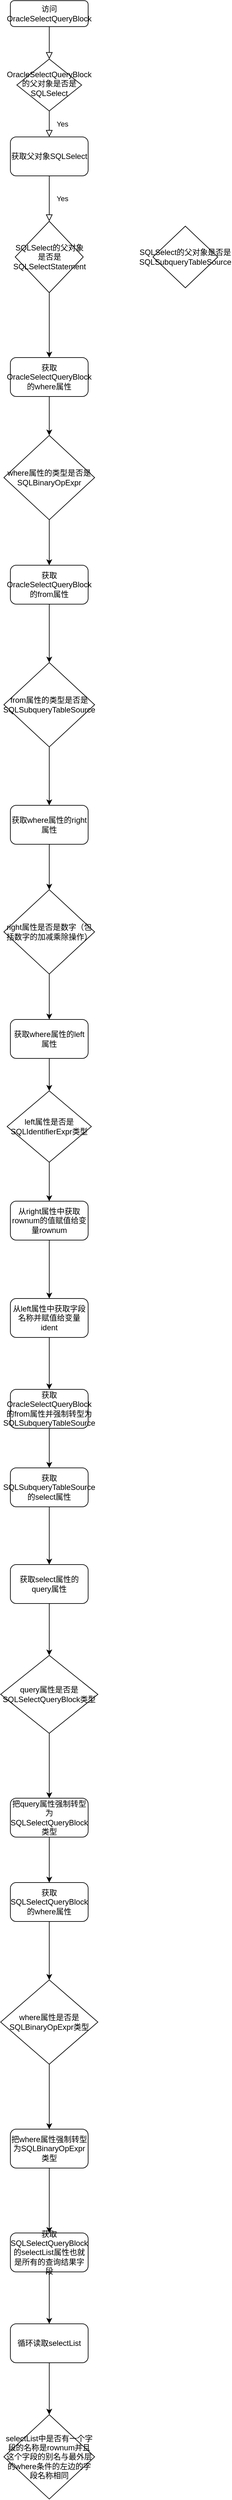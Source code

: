 <mxfile version="21.6.5" type="github">
  <diagram id="C5RBs43oDa-KdzZeNtuy" name="Page-1">
    <mxGraphModel dx="880" dy="484" grid="1" gridSize="10" guides="1" tooltips="1" connect="1" arrows="1" fold="1" page="1" pageScale="1" pageWidth="3300" pageHeight="4681" math="0" shadow="0">
      <root>
        <mxCell id="WIyWlLk6GJQsqaUBKTNV-0" />
        <mxCell id="WIyWlLk6GJQsqaUBKTNV-1" parent="WIyWlLk6GJQsqaUBKTNV-0" />
        <mxCell id="WIyWlLk6GJQsqaUBKTNV-2" value="" style="rounded=0;html=1;jettySize=auto;orthogonalLoop=1;fontSize=11;endArrow=block;endFill=0;endSize=8;strokeWidth=1;shadow=0;labelBackgroundColor=none;edgeStyle=orthogonalEdgeStyle;" parent="WIyWlLk6GJQsqaUBKTNV-1" source="WIyWlLk6GJQsqaUBKTNV-3" target="WIyWlLk6GJQsqaUBKTNV-6" edge="1">
          <mxGeometry relative="1" as="geometry" />
        </mxCell>
        <mxCell id="WIyWlLk6GJQsqaUBKTNV-3" value="访问OracleSelectQueryBlock" style="rounded=1;whiteSpace=wrap;html=1;fontSize=12;glass=0;strokeWidth=1;shadow=0;" parent="WIyWlLk6GJQsqaUBKTNV-1" vertex="1">
          <mxGeometry x="160" y="80" width="120" height="40" as="geometry" />
        </mxCell>
        <mxCell id="WIyWlLk6GJQsqaUBKTNV-4" value="Yes" style="rounded=0;html=1;jettySize=auto;orthogonalLoop=1;fontSize=11;endArrow=block;endFill=0;endSize=8;strokeWidth=1;shadow=0;labelBackgroundColor=none;edgeStyle=orthogonalEdgeStyle;" parent="WIyWlLk6GJQsqaUBKTNV-1" source="WIyWlLk6GJQsqaUBKTNV-6" edge="1">
          <mxGeometry y="20" relative="1" as="geometry">
            <mxPoint as="offset" />
            <mxPoint x="220" y="290" as="targetPoint" />
          </mxGeometry>
        </mxCell>
        <mxCell id="WIyWlLk6GJQsqaUBKTNV-6" value="OracleSelectQueryBlock的父对象是否是SQLSelect" style="rhombus;whiteSpace=wrap;html=1;shadow=0;fontFamily=Helvetica;fontSize=12;align=center;strokeWidth=1;spacing=6;spacingTop=-4;" parent="WIyWlLk6GJQsqaUBKTNV-1" vertex="1">
          <mxGeometry x="170" y="170" width="100" height="80" as="geometry" />
        </mxCell>
        <mxCell id="KmMgNe_ebJJ4FjFBBe-A-0" value="获取父对象SQLSelect" style="rounded=1;whiteSpace=wrap;html=1;" parent="WIyWlLk6GJQsqaUBKTNV-1" vertex="1">
          <mxGeometry x="160" y="290" width="120" height="60" as="geometry" />
        </mxCell>
        <mxCell id="KmMgNe_ebJJ4FjFBBe-A-17" style="edgeStyle=orthogonalEdgeStyle;rounded=0;orthogonalLoop=1;jettySize=auto;html=1;exitX=0.5;exitY=1;exitDx=0;exitDy=0;entryX=0.5;entryY=0;entryDx=0;entryDy=0;" parent="WIyWlLk6GJQsqaUBKTNV-1" source="KmMgNe_ebJJ4FjFBBe-A-1" target="KmMgNe_ebJJ4FjFBBe-A-3" edge="1">
          <mxGeometry relative="1" as="geometry" />
        </mxCell>
        <mxCell id="KmMgNe_ebJJ4FjFBBe-A-1" value="SQLSelect的父对象是否是SQLSelectStatement" style="rhombus;whiteSpace=wrap;html=1;" parent="WIyWlLk6GJQsqaUBKTNV-1" vertex="1">
          <mxGeometry x="167.5" y="420" width="105" height="110" as="geometry" />
        </mxCell>
        <mxCell id="KmMgNe_ebJJ4FjFBBe-A-2" value="SQLSelect的父对象是否是SQLSubqueryTableSource" style="rhombus;whiteSpace=wrap;html=1;" parent="WIyWlLk6GJQsqaUBKTNV-1" vertex="1">
          <mxGeometry x="380" y="427.5" width="100" height="95" as="geometry" />
        </mxCell>
        <mxCell id="KmMgNe_ebJJ4FjFBBe-A-18" style="edgeStyle=orthogonalEdgeStyle;rounded=0;orthogonalLoop=1;jettySize=auto;html=1;exitX=0.5;exitY=1;exitDx=0;exitDy=0;entryX=0.5;entryY=0;entryDx=0;entryDy=0;" parent="WIyWlLk6GJQsqaUBKTNV-1" source="KmMgNe_ebJJ4FjFBBe-A-3" target="KmMgNe_ebJJ4FjFBBe-A-5" edge="1">
          <mxGeometry relative="1" as="geometry" />
        </mxCell>
        <mxCell id="KmMgNe_ebJJ4FjFBBe-A-3" value="获取OracleSelectQueryBlock的where属性" style="rounded=1;whiteSpace=wrap;html=1;" parent="WIyWlLk6GJQsqaUBKTNV-1" vertex="1">
          <mxGeometry x="160" y="630" width="120" height="60" as="geometry" />
        </mxCell>
        <mxCell id="KmMgNe_ebJJ4FjFBBe-A-19" style="edgeStyle=orthogonalEdgeStyle;rounded=0;orthogonalLoop=1;jettySize=auto;html=1;exitX=0.5;exitY=1;exitDx=0;exitDy=0;entryX=0.5;entryY=0;entryDx=0;entryDy=0;" parent="WIyWlLk6GJQsqaUBKTNV-1" source="KmMgNe_ebJJ4FjFBBe-A-5" target="KmMgNe_ebJJ4FjFBBe-A-6" edge="1">
          <mxGeometry relative="1" as="geometry" />
        </mxCell>
        <mxCell id="KmMgNe_ebJJ4FjFBBe-A-5" value="where属性的类型是否是SQLBinaryOpExpr" style="rhombus;whiteSpace=wrap;html=1;" parent="WIyWlLk6GJQsqaUBKTNV-1" vertex="1">
          <mxGeometry x="150" y="750" width="140" height="130" as="geometry" />
        </mxCell>
        <mxCell id="KmMgNe_ebJJ4FjFBBe-A-20" style="edgeStyle=orthogonalEdgeStyle;rounded=0;orthogonalLoop=1;jettySize=auto;html=1;exitX=0.5;exitY=1;exitDx=0;exitDy=0;entryX=0.5;entryY=0;entryDx=0;entryDy=0;" parent="WIyWlLk6GJQsqaUBKTNV-1" source="KmMgNe_ebJJ4FjFBBe-A-6" target="KmMgNe_ebJJ4FjFBBe-A-7" edge="1">
          <mxGeometry relative="1" as="geometry" />
        </mxCell>
        <mxCell id="KmMgNe_ebJJ4FjFBBe-A-6" value="获取OracleSelectQueryBlock的from属性" style="rounded=1;whiteSpace=wrap;html=1;" parent="WIyWlLk6GJQsqaUBKTNV-1" vertex="1">
          <mxGeometry x="160" y="950" width="120" height="60" as="geometry" />
        </mxCell>
        <mxCell id="KmMgNe_ebJJ4FjFBBe-A-21" style="edgeStyle=orthogonalEdgeStyle;rounded=0;orthogonalLoop=1;jettySize=auto;html=1;exitX=0.5;exitY=1;exitDx=0;exitDy=0;entryX=0.5;entryY=0;entryDx=0;entryDy=0;" parent="WIyWlLk6GJQsqaUBKTNV-1" source="KmMgNe_ebJJ4FjFBBe-A-7" target="KmMgNe_ebJJ4FjFBBe-A-8" edge="1">
          <mxGeometry relative="1" as="geometry" />
        </mxCell>
        <mxCell id="KmMgNe_ebJJ4FjFBBe-A-7" value="from属性的类型是否是SQLSubqueryTableSource" style="rhombus;whiteSpace=wrap;html=1;" parent="WIyWlLk6GJQsqaUBKTNV-1" vertex="1">
          <mxGeometry x="150" y="1100" width="140" height="130" as="geometry" />
        </mxCell>
        <mxCell id="KmMgNe_ebJJ4FjFBBe-A-22" style="edgeStyle=orthogonalEdgeStyle;rounded=0;orthogonalLoop=1;jettySize=auto;html=1;" parent="WIyWlLk6GJQsqaUBKTNV-1" source="KmMgNe_ebJJ4FjFBBe-A-8" target="KmMgNe_ebJJ4FjFBBe-A-9" edge="1">
          <mxGeometry relative="1" as="geometry" />
        </mxCell>
        <mxCell id="KmMgNe_ebJJ4FjFBBe-A-8" value="获取where属性的right属性" style="rounded=1;whiteSpace=wrap;html=1;" parent="WIyWlLk6GJQsqaUBKTNV-1" vertex="1">
          <mxGeometry x="160" y="1320" width="120" height="60" as="geometry" />
        </mxCell>
        <mxCell id="KmMgNe_ebJJ4FjFBBe-A-23" style="edgeStyle=orthogonalEdgeStyle;rounded=0;orthogonalLoop=1;jettySize=auto;html=1;entryX=0.5;entryY=0;entryDx=0;entryDy=0;" parent="WIyWlLk6GJQsqaUBKTNV-1" source="KmMgNe_ebJJ4FjFBBe-A-9" target="KmMgNe_ebJJ4FjFBBe-A-10" edge="1">
          <mxGeometry relative="1" as="geometry" />
        </mxCell>
        <mxCell id="KmMgNe_ebJJ4FjFBBe-A-9" value="right属性是否是数字（包括数字的加减乘除操作）" style="rhombus;whiteSpace=wrap;html=1;" parent="WIyWlLk6GJQsqaUBKTNV-1" vertex="1">
          <mxGeometry x="150" y="1450" width="140" height="130" as="geometry" />
        </mxCell>
        <mxCell id="KmMgNe_ebJJ4FjFBBe-A-24" style="edgeStyle=orthogonalEdgeStyle;rounded=0;orthogonalLoop=1;jettySize=auto;html=1;entryX=0.5;entryY=0;entryDx=0;entryDy=0;" parent="WIyWlLk6GJQsqaUBKTNV-1" source="KmMgNe_ebJJ4FjFBBe-A-10" target="KmMgNe_ebJJ4FjFBBe-A-11" edge="1">
          <mxGeometry relative="1" as="geometry" />
        </mxCell>
        <mxCell id="KmMgNe_ebJJ4FjFBBe-A-10" value="获取where属性的left属性" style="rounded=1;whiteSpace=wrap;html=1;" parent="WIyWlLk6GJQsqaUBKTNV-1" vertex="1">
          <mxGeometry x="160" y="1650" width="120" height="60" as="geometry" />
        </mxCell>
        <mxCell id="KmMgNe_ebJJ4FjFBBe-A-25" style="edgeStyle=orthogonalEdgeStyle;rounded=0;orthogonalLoop=1;jettySize=auto;html=1;entryX=0.5;entryY=0;entryDx=0;entryDy=0;" parent="WIyWlLk6GJQsqaUBKTNV-1" source="KmMgNe_ebJJ4FjFBBe-A-11" target="KmMgNe_ebJJ4FjFBBe-A-12" edge="1">
          <mxGeometry relative="1" as="geometry" />
        </mxCell>
        <mxCell id="KmMgNe_ebJJ4FjFBBe-A-11" value="left属性是否是SQLIdentifierExpr类型" style="rhombus;whiteSpace=wrap;html=1;" parent="WIyWlLk6GJQsqaUBKTNV-1" vertex="1">
          <mxGeometry x="155" y="1760" width="130" height="110" as="geometry" />
        </mxCell>
        <mxCell id="KmMgNe_ebJJ4FjFBBe-A-26" style="edgeStyle=orthogonalEdgeStyle;rounded=0;orthogonalLoop=1;jettySize=auto;html=1;entryX=0.5;entryY=0;entryDx=0;entryDy=0;" parent="WIyWlLk6GJQsqaUBKTNV-1" source="KmMgNe_ebJJ4FjFBBe-A-12" target="KmMgNe_ebJJ4FjFBBe-A-13" edge="1">
          <mxGeometry relative="1" as="geometry" />
        </mxCell>
        <mxCell id="KmMgNe_ebJJ4FjFBBe-A-12" value="从right属性中获取rownum的值赋值给变量rownum" style="rounded=1;whiteSpace=wrap;html=1;" parent="WIyWlLk6GJQsqaUBKTNV-1" vertex="1">
          <mxGeometry x="160" y="1930" width="120" height="60" as="geometry" />
        </mxCell>
        <mxCell id="KmMgNe_ebJJ4FjFBBe-A-27" style="edgeStyle=orthogonalEdgeStyle;rounded=0;orthogonalLoop=1;jettySize=auto;html=1;entryX=0.5;entryY=0;entryDx=0;entryDy=0;" parent="WIyWlLk6GJQsqaUBKTNV-1" source="KmMgNe_ebJJ4FjFBBe-A-13" target="KmMgNe_ebJJ4FjFBBe-A-14" edge="1">
          <mxGeometry relative="1" as="geometry" />
        </mxCell>
        <mxCell id="KmMgNe_ebJJ4FjFBBe-A-13" value="从left属性中获取字段名称并赋值给变量ident" style="rounded=1;whiteSpace=wrap;html=1;" parent="WIyWlLk6GJQsqaUBKTNV-1" vertex="1">
          <mxGeometry x="160" y="2080" width="120" height="60" as="geometry" />
        </mxCell>
        <mxCell id="KmMgNe_ebJJ4FjFBBe-A-28" style="edgeStyle=orthogonalEdgeStyle;rounded=0;orthogonalLoop=1;jettySize=auto;html=1;" parent="WIyWlLk6GJQsqaUBKTNV-1" source="KmMgNe_ebJJ4FjFBBe-A-14" target="KmMgNe_ebJJ4FjFBBe-A-15" edge="1">
          <mxGeometry relative="1" as="geometry" />
        </mxCell>
        <mxCell id="KmMgNe_ebJJ4FjFBBe-A-14" value="获取OracleSelectQueryBlock的from属性并强制转型为SQLSubqueryTableSource" style="rounded=1;whiteSpace=wrap;html=1;" parent="WIyWlLk6GJQsqaUBKTNV-1" vertex="1">
          <mxGeometry x="160" y="2220" width="120" height="60" as="geometry" />
        </mxCell>
        <mxCell id="Y7Y6VnSNE5N8KsUqxarE-0" style="edgeStyle=orthogonalEdgeStyle;rounded=0;orthogonalLoop=1;jettySize=auto;html=1;entryX=0.5;entryY=0;entryDx=0;entryDy=0;" edge="1" parent="WIyWlLk6GJQsqaUBKTNV-1" source="KmMgNe_ebJJ4FjFBBe-A-15" target="KmMgNe_ebJJ4FjFBBe-A-30">
          <mxGeometry relative="1" as="geometry" />
        </mxCell>
        <mxCell id="KmMgNe_ebJJ4FjFBBe-A-15" value="获取SQLSubqueryTableSource的select属性" style="rounded=1;whiteSpace=wrap;html=1;" parent="WIyWlLk6GJQsqaUBKTNV-1" vertex="1">
          <mxGeometry x="160" y="2341" width="120" height="60" as="geometry" />
        </mxCell>
        <mxCell id="KmMgNe_ebJJ4FjFBBe-A-16" value="Yes" style="rounded=0;html=1;jettySize=auto;orthogonalLoop=1;fontSize=11;endArrow=block;endFill=0;endSize=8;strokeWidth=1;shadow=0;labelBackgroundColor=none;edgeStyle=orthogonalEdgeStyle;entryX=0.5;entryY=0;entryDx=0;entryDy=0;exitX=0.5;exitY=1;exitDx=0;exitDy=0;" parent="WIyWlLk6GJQsqaUBKTNV-1" source="KmMgNe_ebJJ4FjFBBe-A-0" target="KmMgNe_ebJJ4FjFBBe-A-1" edge="1">
          <mxGeometry y="20" relative="1" as="geometry">
            <mxPoint as="offset" />
            <mxPoint x="330" y="260" as="sourcePoint" />
            <mxPoint x="380" y="310" as="targetPoint" />
          </mxGeometry>
        </mxCell>
        <mxCell id="Y7Y6VnSNE5N8KsUqxarE-2" style="edgeStyle=orthogonalEdgeStyle;rounded=0;orthogonalLoop=1;jettySize=auto;html=1;entryX=0.5;entryY=0;entryDx=0;entryDy=0;" edge="1" parent="WIyWlLk6GJQsqaUBKTNV-1" source="KmMgNe_ebJJ4FjFBBe-A-29" target="KmMgNe_ebJJ4FjFBBe-A-31">
          <mxGeometry relative="1" as="geometry" />
        </mxCell>
        <mxCell id="KmMgNe_ebJJ4FjFBBe-A-29" value="query属性是否是SQLSelectQueryBlock类型" style="rhombus;whiteSpace=wrap;html=1;" parent="WIyWlLk6GJQsqaUBKTNV-1" vertex="1">
          <mxGeometry x="145" y="2630" width="150" height="120" as="geometry" />
        </mxCell>
        <mxCell id="Y7Y6VnSNE5N8KsUqxarE-1" style="edgeStyle=orthogonalEdgeStyle;rounded=0;orthogonalLoop=1;jettySize=auto;html=1;entryX=0.5;entryY=0;entryDx=0;entryDy=0;" edge="1" parent="WIyWlLk6GJQsqaUBKTNV-1" source="KmMgNe_ebJJ4FjFBBe-A-30" target="KmMgNe_ebJJ4FjFBBe-A-29">
          <mxGeometry relative="1" as="geometry" />
        </mxCell>
        <mxCell id="KmMgNe_ebJJ4FjFBBe-A-30" value="获取select属性的query属性" style="rounded=1;whiteSpace=wrap;html=1;" parent="WIyWlLk6GJQsqaUBKTNV-1" vertex="1">
          <mxGeometry x="160" y="2490" width="120" height="60" as="geometry" />
        </mxCell>
        <mxCell id="Y7Y6VnSNE5N8KsUqxarE-3" style="edgeStyle=orthogonalEdgeStyle;rounded=0;orthogonalLoop=1;jettySize=auto;html=1;" edge="1" parent="WIyWlLk6GJQsqaUBKTNV-1" source="KmMgNe_ebJJ4FjFBBe-A-31" target="KmMgNe_ebJJ4FjFBBe-A-32">
          <mxGeometry relative="1" as="geometry" />
        </mxCell>
        <mxCell id="KmMgNe_ebJJ4FjFBBe-A-31" value="把query属性强制转型为SQLSelectQueryBlock类型" style="rounded=1;whiteSpace=wrap;html=1;" parent="WIyWlLk6GJQsqaUBKTNV-1" vertex="1">
          <mxGeometry x="160" y="2850" width="120" height="60" as="geometry" />
        </mxCell>
        <mxCell id="Y7Y6VnSNE5N8KsUqxarE-4" style="edgeStyle=orthogonalEdgeStyle;rounded=0;orthogonalLoop=1;jettySize=auto;html=1;entryX=0.5;entryY=0;entryDx=0;entryDy=0;" edge="1" parent="WIyWlLk6GJQsqaUBKTNV-1" source="KmMgNe_ebJJ4FjFBBe-A-32" target="KmMgNe_ebJJ4FjFBBe-A-35">
          <mxGeometry relative="1" as="geometry" />
        </mxCell>
        <mxCell id="KmMgNe_ebJJ4FjFBBe-A-32" value="获取SQLSelectQueryBlock的where属性" style="rounded=1;whiteSpace=wrap;html=1;" parent="WIyWlLk6GJQsqaUBKTNV-1" vertex="1">
          <mxGeometry x="160" y="2980" width="120" height="60" as="geometry" />
        </mxCell>
        <mxCell id="Y7Y6VnSNE5N8KsUqxarE-5" style="edgeStyle=orthogonalEdgeStyle;rounded=0;orthogonalLoop=1;jettySize=auto;html=1;entryX=0.5;entryY=0;entryDx=0;entryDy=0;" edge="1" parent="WIyWlLk6GJQsqaUBKTNV-1" source="KmMgNe_ebJJ4FjFBBe-A-35" target="KmMgNe_ebJJ4FjFBBe-A-36">
          <mxGeometry relative="1" as="geometry" />
        </mxCell>
        <mxCell id="KmMgNe_ebJJ4FjFBBe-A-35" value="where属性是否是SQLBinaryOpExpr类型" style="rhombus;whiteSpace=wrap;html=1;" parent="WIyWlLk6GJQsqaUBKTNV-1" vertex="1">
          <mxGeometry x="145" y="3130" width="150" height="130" as="geometry" />
        </mxCell>
        <mxCell id="Y7Y6VnSNE5N8KsUqxarE-6" style="edgeStyle=orthogonalEdgeStyle;rounded=0;orthogonalLoop=1;jettySize=auto;html=1;entryX=0.5;entryY=0;entryDx=0;entryDy=0;" edge="1" parent="WIyWlLk6GJQsqaUBKTNV-1" source="KmMgNe_ebJJ4FjFBBe-A-36" target="KmMgNe_ebJJ4FjFBBe-A-37">
          <mxGeometry relative="1" as="geometry" />
        </mxCell>
        <mxCell id="KmMgNe_ebJJ4FjFBBe-A-36" value="把where属性强制转型为SQLBinaryOpExpr类型" style="rounded=1;whiteSpace=wrap;html=1;" parent="WIyWlLk6GJQsqaUBKTNV-1" vertex="1">
          <mxGeometry x="160" y="3360" width="120" height="60" as="geometry" />
        </mxCell>
        <mxCell id="Y7Y6VnSNE5N8KsUqxarE-7" style="edgeStyle=orthogonalEdgeStyle;rounded=0;orthogonalLoop=1;jettySize=auto;html=1;entryX=0.5;entryY=0;entryDx=0;entryDy=0;" edge="1" parent="WIyWlLk6GJQsqaUBKTNV-1" source="KmMgNe_ebJJ4FjFBBe-A-37" target="KmMgNe_ebJJ4FjFBBe-A-38">
          <mxGeometry relative="1" as="geometry" />
        </mxCell>
        <mxCell id="KmMgNe_ebJJ4FjFBBe-A-37" value="获取SQLSelectQueryBlock的selectList属性也就是所有的查询结果字段" style="rounded=1;whiteSpace=wrap;html=1;" parent="WIyWlLk6GJQsqaUBKTNV-1" vertex="1">
          <mxGeometry x="160" y="3520" width="120" height="60" as="geometry" />
        </mxCell>
        <mxCell id="Y7Y6VnSNE5N8KsUqxarE-8" style="edgeStyle=orthogonalEdgeStyle;rounded=0;orthogonalLoop=1;jettySize=auto;html=1;entryX=0.5;entryY=0;entryDx=0;entryDy=0;" edge="1" parent="WIyWlLk6GJQsqaUBKTNV-1" source="KmMgNe_ebJJ4FjFBBe-A-38" target="KmMgNe_ebJJ4FjFBBe-A-40">
          <mxGeometry relative="1" as="geometry" />
        </mxCell>
        <mxCell id="KmMgNe_ebJJ4FjFBBe-A-38" value="循环读取selectList" style="rounded=1;whiteSpace=wrap;html=1;" parent="WIyWlLk6GJQsqaUBKTNV-1" vertex="1">
          <mxGeometry x="160" y="3660" width="120" height="60" as="geometry" />
        </mxCell>
        <mxCell id="KmMgNe_ebJJ4FjFBBe-A-40" value="selectList中是否有一个字段的名称是rownum并且这个字段的别名与最外层的where条件的左边的字段名称相同" style="rhombus;whiteSpace=wrap;html=1;" parent="WIyWlLk6GJQsqaUBKTNV-1" vertex="1">
          <mxGeometry x="150" y="3800" width="140" height="130" as="geometry" />
        </mxCell>
      </root>
    </mxGraphModel>
  </diagram>
</mxfile>
